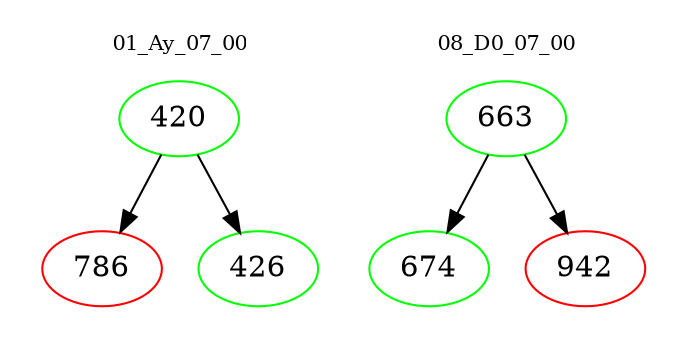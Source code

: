 digraph{
subgraph cluster_0 {
color = white
label = "01_Ay_07_00";
fontsize=10;
T0_420 [label="420", color="green"]
T0_420 -> T0_786 [color="black"]
T0_786 [label="786", color="red"]
T0_420 -> T0_426 [color="black"]
T0_426 [label="426", color="green"]
}
subgraph cluster_1 {
color = white
label = "08_D0_07_00";
fontsize=10;
T1_663 [label="663", color="green"]
T1_663 -> T1_674 [color="black"]
T1_674 [label="674", color="green"]
T1_663 -> T1_942 [color="black"]
T1_942 [label="942", color="red"]
}
}
